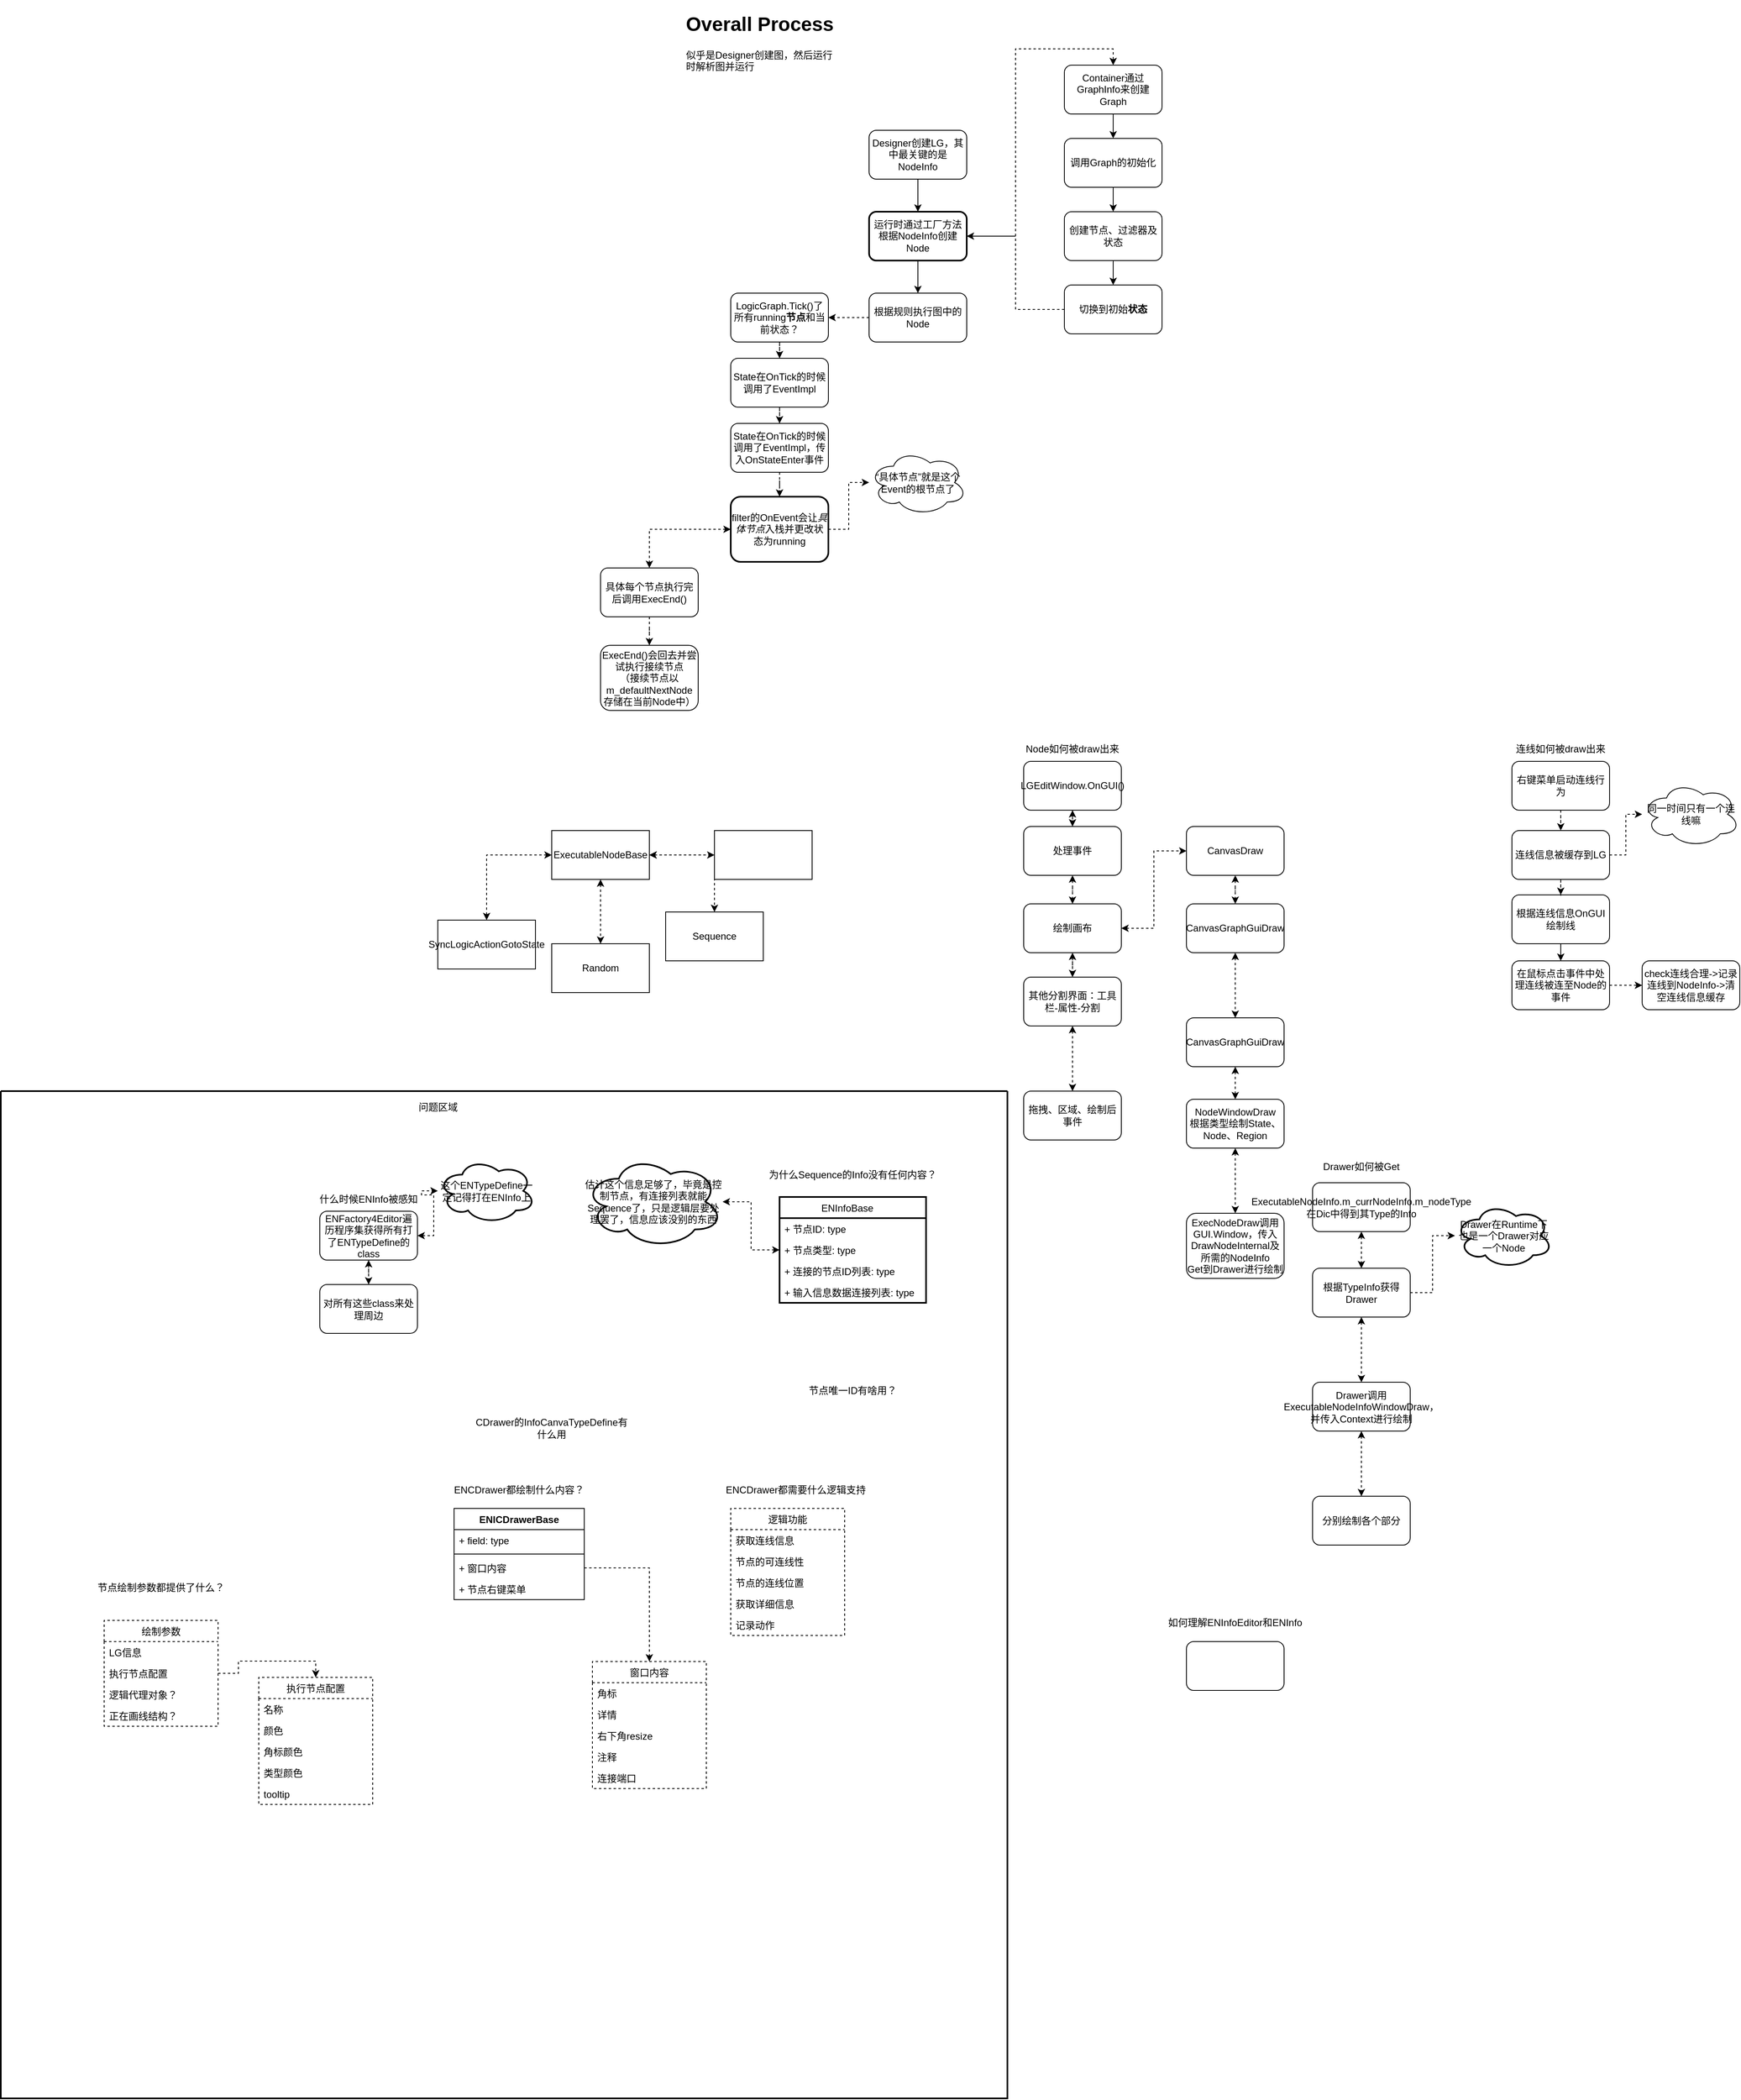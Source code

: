 <mxfile>
    <diagram id="d6ShFDfSff_ovpD5aHxm" name="Page-1">
        <mxGraphModel dx="2031" dy="541" grid="1" gridSize="10" guides="1" tooltips="1" connect="1" arrows="1" fold="1" page="1" pageScale="1" pageWidth="827" pageHeight="1169" math="0" shadow="0">
            <root>
                <mxCell id="0"/>
                <mxCell id="1" parent="0"/>
                <mxCell id="142" value="" style="swimlane;startSize=0;rounded=0;shadow=0;glass=0;sketch=0;strokeWidth=2;fillColor=none;connectable=0;" parent="1" vertex="1">
                    <mxGeometry x="-787" y="1350" width="1237" height="1237" as="geometry">
                        <mxRectangle x="-787" y="1350" width="50" height="40" as="alternateBounds"/>
                    </mxGeometry>
                </mxCell>
                <mxCell id="172" value="节点绘制参数都提供了什么？" style="text;html=1;strokeColor=none;fillColor=none;align=center;verticalAlign=middle;whiteSpace=wrap;rounded=0;shadow=0;glass=0;dashed=1;sketch=0;" parent="142" vertex="1">
                    <mxGeometry x="104" y="600" width="186" height="20" as="geometry"/>
                </mxCell>
                <mxCell id="173" value="绘制参数" style="swimlane;fontStyle=0;childLayout=stackLayout;horizontal=1;startSize=26;horizontalStack=0;resizeParent=1;resizeParentMax=0;resizeLast=0;collapsible=1;marginBottom=0;rounded=0;shadow=0;glass=0;dashed=1;sketch=0;strokeWidth=1;fillColor=none;" parent="142" vertex="1">
                    <mxGeometry x="127" y="650" width="140" height="130" as="geometry">
                        <mxRectangle x="287" y="388" width="50" height="26" as="alternateBounds"/>
                    </mxGeometry>
                </mxCell>
                <mxCell id="174" value="LG信息" style="text;strokeColor=none;fillColor=none;align=left;verticalAlign=top;spacingLeft=4;spacingRight=4;overflow=hidden;rotatable=0;points=[[0,0.5],[1,0.5]];portConstraint=eastwest;" parent="173" vertex="1">
                    <mxGeometry y="26" width="140" height="26" as="geometry"/>
                </mxCell>
                <mxCell id="175" value="执行节点配置" style="text;strokeColor=none;fillColor=none;align=left;verticalAlign=top;spacingLeft=4;spacingRight=4;overflow=hidden;rotatable=0;points=[[0,0.5],[1,0.5]];portConstraint=eastwest;" parent="173" vertex="1">
                    <mxGeometry y="52" width="140" height="26" as="geometry"/>
                </mxCell>
                <mxCell id="176" value="逻辑代理对象？" style="text;strokeColor=none;fillColor=none;align=left;verticalAlign=top;spacingLeft=4;spacingRight=4;overflow=hidden;rotatable=0;points=[[0,0.5],[1,0.5]];portConstraint=eastwest;" parent="173" vertex="1">
                    <mxGeometry y="78" width="140" height="26" as="geometry"/>
                </mxCell>
                <mxCell id="177" value="正在画线结构？" style="text;strokeColor=none;fillColor=none;align=left;verticalAlign=top;spacingLeft=4;spacingRight=4;overflow=hidden;rotatable=0;points=[[0,0.5],[1,0.5]];portConstraint=eastwest;" parent="173" vertex="1">
                    <mxGeometry y="104" width="140" height="26" as="geometry"/>
                </mxCell>
                <mxCell id="182" value="执行节点配置" style="swimlane;fontStyle=0;childLayout=stackLayout;horizontal=1;startSize=26;horizontalStack=0;resizeParent=1;resizeParentMax=0;resizeLast=0;collapsible=1;marginBottom=0;rounded=0;shadow=0;glass=0;dashed=1;sketch=0;strokeWidth=1;fillColor=none;" parent="142" vertex="1">
                    <mxGeometry x="317" y="720" width="140" height="156" as="geometry">
                        <mxRectangle x="287" y="388" width="50" height="26" as="alternateBounds"/>
                    </mxGeometry>
                </mxCell>
                <mxCell id="183" value="名称 " style="text;strokeColor=none;fillColor=none;align=left;verticalAlign=top;spacingLeft=4;spacingRight=4;overflow=hidden;rotatable=0;points=[[0,0.5],[1,0.5]];portConstraint=eastwest;" parent="182" vertex="1">
                    <mxGeometry y="26" width="140" height="26" as="geometry"/>
                </mxCell>
                <mxCell id="184" value="颜色" style="text;strokeColor=none;fillColor=none;align=left;verticalAlign=top;spacingLeft=4;spacingRight=4;overflow=hidden;rotatable=0;points=[[0,0.5],[1,0.5]];portConstraint=eastwest;" parent="182" vertex="1">
                    <mxGeometry y="52" width="140" height="26" as="geometry"/>
                </mxCell>
                <mxCell id="185" value="角标颜色" style="text;strokeColor=none;fillColor=none;align=left;verticalAlign=top;spacingLeft=4;spacingRight=4;overflow=hidden;rotatable=0;points=[[0,0.5],[1,0.5]];portConstraint=eastwest;" parent="182" vertex="1">
                    <mxGeometry y="78" width="140" height="26" as="geometry"/>
                </mxCell>
                <mxCell id="186" value="类型颜色" style="text;strokeColor=none;fillColor=none;align=left;verticalAlign=top;spacingLeft=4;spacingRight=4;overflow=hidden;rotatable=0;points=[[0,0.5],[1,0.5]];portConstraint=eastwest;" parent="182" vertex="1">
                    <mxGeometry y="104" width="140" height="26" as="geometry"/>
                </mxCell>
                <mxCell id="187" value="tooltip" style="text;strokeColor=none;fillColor=none;align=left;verticalAlign=top;spacingLeft=4;spacingRight=4;overflow=hidden;rotatable=0;points=[[0,0.5],[1,0.5]];portConstraint=eastwest;" parent="182" vertex="1">
                    <mxGeometry y="130" width="140" height="26" as="geometry"/>
                </mxCell>
                <mxCell id="188" style="edgeStyle=orthogonalEdgeStyle;rounded=0;orthogonalLoop=1;jettySize=auto;html=1;entryX=0.5;entryY=0;entryDx=0;entryDy=0;dashed=1;startArrow=none;startFill=0;endArrow=classic;endFill=1;" parent="142" source="175" target="182" edge="1">
                    <mxGeometry relative="1" as="geometry"/>
                </mxCell>
                <mxCell id="165" value="窗口内容" style="swimlane;fontStyle=0;childLayout=stackLayout;horizontal=1;startSize=26;horizontalStack=0;resizeParent=1;resizeParentMax=0;resizeLast=0;collapsible=1;marginBottom=0;rounded=0;shadow=0;glass=0;dashed=1;sketch=0;strokeWidth=1;fillColor=none;" parent="142" vertex="1">
                    <mxGeometry x="727" y="700.5" width="140" height="156" as="geometry">
                        <mxRectangle x="287" y="388" width="50" height="26" as="alternateBounds"/>
                    </mxGeometry>
                </mxCell>
                <mxCell id="166" value="角标" style="text;strokeColor=none;fillColor=none;align=left;verticalAlign=top;spacingLeft=4;spacingRight=4;overflow=hidden;rotatable=0;points=[[0,0.5],[1,0.5]];portConstraint=eastwest;" parent="165" vertex="1">
                    <mxGeometry y="26" width="140" height="26" as="geometry"/>
                </mxCell>
                <mxCell id="169" value="详情" style="text;strokeColor=none;fillColor=none;align=left;verticalAlign=top;spacingLeft=4;spacingRight=4;overflow=hidden;rotatable=0;points=[[0,0.5],[1,0.5]];portConstraint=eastwest;" parent="165" vertex="1">
                    <mxGeometry y="52" width="140" height="26" as="geometry"/>
                </mxCell>
                <mxCell id="167" value="右下角resize" style="text;strokeColor=none;fillColor=none;align=left;verticalAlign=top;spacingLeft=4;spacingRight=4;overflow=hidden;rotatable=0;points=[[0,0.5],[1,0.5]];portConstraint=eastwest;" parent="165" vertex="1">
                    <mxGeometry y="78" width="140" height="26" as="geometry"/>
                </mxCell>
                <mxCell id="168" value="注释" style="text;strokeColor=none;fillColor=none;align=left;verticalAlign=top;spacingLeft=4;spacingRight=4;overflow=hidden;rotatable=0;points=[[0,0.5],[1,0.5]];portConstraint=eastwest;" parent="165" vertex="1">
                    <mxGeometry y="104" width="140" height="26" as="geometry"/>
                </mxCell>
                <mxCell id="171" value="连接端口" style="text;strokeColor=none;fillColor=none;align=left;verticalAlign=top;spacingLeft=4;spacingRight=4;overflow=hidden;rotatable=0;points=[[0,0.5],[1,0.5]];portConstraint=eastwest;" parent="165" vertex="1">
                    <mxGeometry y="130" width="140" height="26" as="geometry"/>
                </mxCell>
                <mxCell id="136" value="ENCDrawer都绘制什么内容？" style="text;html=1;strokeColor=none;fillColor=none;align=center;verticalAlign=middle;whiteSpace=wrap;rounded=0;shadow=0;glass=0;sketch=0;" parent="142" vertex="1">
                    <mxGeometry x="547" y="480" width="180" height="20" as="geometry"/>
                </mxCell>
                <mxCell id="137" value="ENICDrawerBase" style="swimlane;fontStyle=1;align=center;verticalAlign=top;childLayout=stackLayout;horizontal=1;startSize=26;horizontalStack=0;resizeParent=1;resizeParentMax=0;resizeLast=0;collapsible=1;marginBottom=0;rounded=0;shadow=0;glass=0;sketch=0;strokeWidth=1;" parent="142" vertex="1">
                    <mxGeometry x="557" y="512.5" width="160" height="112" as="geometry"/>
                </mxCell>
                <mxCell id="138" value="+ field: type" style="text;strokeColor=none;fillColor=none;align=left;verticalAlign=top;spacingLeft=4;spacingRight=4;overflow=hidden;rotatable=0;points=[[0,0.5],[1,0.5]];portConstraint=eastwest;" parent="137" vertex="1">
                    <mxGeometry y="26" width="160" height="26" as="geometry"/>
                </mxCell>
                <mxCell id="139" value="" style="line;strokeWidth=1;fillColor=none;align=left;verticalAlign=middle;spacingTop=-1;spacingLeft=3;spacingRight=3;rotatable=0;labelPosition=right;points=[];portConstraint=eastwest;" parent="137" vertex="1">
                    <mxGeometry y="52" width="160" height="8" as="geometry"/>
                </mxCell>
                <mxCell id="152" value="+ 窗口内容" style="text;strokeColor=none;fillColor=none;align=left;verticalAlign=top;spacingLeft=4;spacingRight=4;overflow=hidden;rotatable=0;points=[[0,0.5],[1,0.5]];portConstraint=eastwest;" parent="137" vertex="1">
                    <mxGeometry y="60" width="160" height="26" as="geometry"/>
                </mxCell>
                <mxCell id="153" value="+ 节点右键菜单" style="text;strokeColor=none;fillColor=none;align=left;verticalAlign=top;spacingLeft=4;spacingRight=4;overflow=hidden;rotatable=0;points=[[0,0.5],[1,0.5]];portConstraint=eastwest;" parent="137" vertex="1">
                    <mxGeometry y="86" width="160" height="26" as="geometry"/>
                </mxCell>
                <mxCell id="164" style="edgeStyle=orthogonalEdgeStyle;rounded=0;orthogonalLoop=1;jettySize=auto;html=1;dashed=1;startArrow=none;startFill=0;endArrow=classic;endFill=1;entryX=0.5;entryY=0;entryDx=0;entryDy=0;" parent="142" source="152" target="165" edge="1">
                    <mxGeometry relative="1" as="geometry">
                        <mxPoint x="767" y="692.5" as="targetPoint"/>
                    </mxGeometry>
                </mxCell>
                <mxCell id="189" value="ENCDrawer都需要什么逻辑支持" style="text;html=1;strokeColor=none;fillColor=none;align=center;verticalAlign=middle;whiteSpace=wrap;rounded=0;shadow=0;glass=0;sketch=0;" parent="142" vertex="1">
                    <mxGeometry x="887" y="480" width="180" height="20" as="geometry"/>
                </mxCell>
                <mxCell id="197" value="逻辑功能" style="swimlane;fontStyle=0;childLayout=stackLayout;horizontal=1;startSize=26;horizontalStack=0;resizeParent=1;resizeParentMax=0;resizeLast=0;collapsible=1;marginBottom=0;rounded=0;shadow=0;glass=0;dashed=1;sketch=0;strokeWidth=1;fillColor=none;" parent="142" vertex="1">
                    <mxGeometry x="897" y="512.5" width="140" height="156" as="geometry">
                        <mxRectangle x="287" y="388" width="50" height="26" as="alternateBounds"/>
                    </mxGeometry>
                </mxCell>
                <mxCell id="198" value="获取连线信息" style="text;strokeColor=none;fillColor=none;align=left;verticalAlign=top;spacingLeft=4;spacingRight=4;overflow=hidden;rotatable=0;points=[[0,0.5],[1,0.5]];portConstraint=eastwest;" parent="197" vertex="1">
                    <mxGeometry y="26" width="140" height="26" as="geometry"/>
                </mxCell>
                <mxCell id="200" value="节点的可连线性" style="text;strokeColor=none;fillColor=none;align=left;verticalAlign=top;spacingLeft=4;spacingRight=4;overflow=hidden;rotatable=0;points=[[0,0.5],[1,0.5]];portConstraint=eastwest;" parent="197" vertex="1">
                    <mxGeometry y="52" width="140" height="26" as="geometry"/>
                </mxCell>
                <mxCell id="201" value="节点的连线位置" style="text;strokeColor=none;fillColor=none;align=left;verticalAlign=top;spacingLeft=4;spacingRight=4;overflow=hidden;rotatable=0;points=[[0,0.5],[1,0.5]];portConstraint=eastwest;" parent="197" vertex="1">
                    <mxGeometry y="78" width="140" height="26" as="geometry"/>
                </mxCell>
                <mxCell id="199" value="获取详细信息" style="text;strokeColor=none;fillColor=none;align=left;verticalAlign=top;spacingLeft=4;spacingRight=4;overflow=hidden;rotatable=0;points=[[0,0.5],[1,0.5]];portConstraint=eastwest;" parent="197" vertex="1">
                    <mxGeometry y="104" width="140" height="26" as="geometry"/>
                </mxCell>
                <mxCell id="202" value="记录动作" style="text;strokeColor=none;fillColor=none;align=left;verticalAlign=top;spacingLeft=4;spacingRight=4;overflow=hidden;rotatable=0;points=[[0,0.5],[1,0.5]];portConstraint=eastwest;" parent="197" vertex="1">
                    <mxGeometry y="130" width="140" height="26" as="geometry"/>
                </mxCell>
                <mxCell id="4" style="edgeStyle=orthogonalEdgeStyle;rounded=0;orthogonalLoop=1;jettySize=auto;html=1;entryX=0.5;entryY=0;entryDx=0;entryDy=0;" parent="1" source="2" target="5" edge="1">
                    <mxGeometry relative="1" as="geometry">
                        <mxPoint x="340" y="280" as="targetPoint"/>
                    </mxGeometry>
                </mxCell>
                <mxCell id="2" value="Designer创建LG，其中最关键的是NodeInfo" style="rounded=1;whiteSpace=wrap;html=1;" parent="1" vertex="1">
                    <mxGeometry x="280" y="170" width="120" height="60" as="geometry"/>
                </mxCell>
                <mxCell id="3" value="&lt;h1&gt;Overall Process&lt;/h1&gt;&lt;p&gt;似乎是Designer创建图，然后运行时解析图并运行&lt;/p&gt;" style="text;html=1;strokeColor=none;fillColor=none;spacing=5;spacingTop=-20;whiteSpace=wrap;overflow=hidden;rounded=0;" parent="1" vertex="1">
                    <mxGeometry x="50" y="20" width="190" height="120" as="geometry"/>
                </mxCell>
                <mxCell id="7" style="edgeStyle=orthogonalEdgeStyle;rounded=0;orthogonalLoop=1;jettySize=auto;html=1;entryX=0.5;entryY=0;entryDx=0;entryDy=0;entryPerimeter=0;" parent="1" source="5" target="8" edge="1">
                    <mxGeometry relative="1" as="geometry">
                        <mxPoint x="340" y="380" as="targetPoint"/>
                    </mxGeometry>
                </mxCell>
                <mxCell id="5" value="运行时通过工厂方法根据NodeInfo创建Node" style="rounded=1;whiteSpace=wrap;html=1;strokeWidth=2;" parent="1" vertex="1">
                    <mxGeometry x="280" y="270" width="120" height="60" as="geometry"/>
                </mxCell>
                <mxCell id="30" style="edgeStyle=orthogonalEdgeStyle;rounded=0;orthogonalLoop=1;jettySize=auto;html=1;dashed=1;" parent="1" source="8" target="29" edge="1">
                    <mxGeometry relative="1" as="geometry"/>
                </mxCell>
                <mxCell id="8" value="根据规则执行图中的Node" style="rounded=1;whiteSpace=wrap;html=1;" parent="1" vertex="1">
                    <mxGeometry x="280" y="370" width="120" height="60" as="geometry"/>
                </mxCell>
                <mxCell id="23" value="" style="group" parent="1" vertex="1" connectable="0">
                    <mxGeometry x="520" y="90" width="120" height="240" as="geometry"/>
                </mxCell>
                <mxCell id="9" value="Container通过GraphInfo来创建Graph" style="rounded=1;whiteSpace=wrap;html=1;" parent="23" vertex="1">
                    <mxGeometry width="120" height="60" as="geometry"/>
                </mxCell>
                <mxCell id="11" value="调用Graph的初始化" style="rounded=1;whiteSpace=wrap;html=1;" parent="23" vertex="1">
                    <mxGeometry y="90" width="120" height="60" as="geometry"/>
                </mxCell>
                <mxCell id="10" style="edgeStyle=orthogonalEdgeStyle;rounded=0;orthogonalLoop=1;jettySize=auto;html=1;entryX=0.5;entryY=0;entryDx=0;entryDy=0;" parent="23" source="9" target="11" edge="1">
                    <mxGeometry relative="1" as="geometry">
                        <mxPoint x="60" y="90" as="targetPoint"/>
                    </mxGeometry>
                </mxCell>
                <mxCell id="17" value="创建节点、过滤器及状态" style="rounded=1;whiteSpace=wrap;html=1;" parent="23" vertex="1">
                    <mxGeometry y="180" width="120" height="60" as="geometry"/>
                </mxCell>
                <mxCell id="18" style="edgeStyle=orthogonalEdgeStyle;rounded=0;orthogonalLoop=1;jettySize=auto;html=1;" parent="23" source="11" target="17" edge="1">
                    <mxGeometry relative="1" as="geometry"/>
                </mxCell>
                <mxCell id="21" style="edgeStyle=orthogonalEdgeStyle;rounded=0;orthogonalLoop=1;jettySize=auto;html=1;entryX=0.5;entryY=0;entryDx=0;entryDy=0;dashed=1;" parent="1" source="5" target="9" edge="1">
                    <mxGeometry relative="1" as="geometry"/>
                </mxCell>
                <mxCell id="27" style="edgeStyle=orthogonalEdgeStyle;rounded=0;orthogonalLoop=1;jettySize=auto;html=1;entryX=1;entryY=0.5;entryDx=0;entryDy=0;dashed=1;" parent="1" source="24" target="5" edge="1">
                    <mxGeometry relative="1" as="geometry"/>
                </mxCell>
                <mxCell id="24" value="切换到初始&lt;b&gt;状态&lt;/b&gt;" style="rounded=1;whiteSpace=wrap;html=1;" parent="1" vertex="1">
                    <mxGeometry x="520" y="360" width="120" height="60" as="geometry"/>
                </mxCell>
                <mxCell id="26" style="edgeStyle=orthogonalEdgeStyle;rounded=0;orthogonalLoop=1;jettySize=auto;html=1;entryX=0.5;entryY=0;entryDx=0;entryDy=0;" parent="1" source="17" target="24" edge="1">
                    <mxGeometry relative="1" as="geometry"/>
                </mxCell>
                <mxCell id="34" style="edgeStyle=orthogonalEdgeStyle;rounded=0;orthogonalLoop=1;jettySize=auto;html=1;dashed=1;" parent="1" source="29" target="33" edge="1">
                    <mxGeometry relative="1" as="geometry"/>
                </mxCell>
                <mxCell id="29" value="LogicGraph.Tick()了所有running&lt;b&gt;节点&lt;/b&gt;和当前状态？" style="rounded=1;whiteSpace=wrap;html=1;" parent="1" vertex="1">
                    <mxGeometry x="110" y="370" width="120" height="60" as="geometry"/>
                </mxCell>
                <mxCell id="36" style="edgeStyle=orthogonalEdgeStyle;rounded=0;orthogonalLoop=1;jettySize=auto;html=1;dashed=1;" parent="1" source="33" target="35" edge="1">
                    <mxGeometry relative="1" as="geometry"/>
                </mxCell>
                <mxCell id="33" value="State在OnTick的时候调用了EventImpl" style="rounded=1;whiteSpace=wrap;html=1;" parent="1" vertex="1">
                    <mxGeometry x="110" y="450" width="120" height="60" as="geometry"/>
                </mxCell>
                <mxCell id="41" value="" style="edgeStyle=orthogonalEdgeStyle;rounded=0;orthogonalLoop=1;jettySize=auto;html=1;dashed=1;" parent="1" source="35" target="40" edge="1">
                    <mxGeometry relative="1" as="geometry"/>
                </mxCell>
                <mxCell id="35" value="State在OnTick的时候调用了EventImpl，传入OnStateEnter事件" style="rounded=1;whiteSpace=wrap;html=1;" parent="1" vertex="1">
                    <mxGeometry x="110" y="530" width="120" height="60" as="geometry"/>
                </mxCell>
                <mxCell id="50" value="" style="edgeStyle=orthogonalEdgeStyle;rounded=0;orthogonalLoop=1;jettySize=auto;html=1;dashed=1;" parent="1" source="40" target="49" edge="1">
                    <mxGeometry relative="1" as="geometry"/>
                </mxCell>
                <mxCell id="123" style="edgeStyle=orthogonalEdgeStyle;rounded=0;orthogonalLoop=1;jettySize=auto;html=1;dashed=1;startArrow=classic;startFill=1;endArrow=classic;endFill=1;exitX=0;exitY=0.5;exitDx=0;exitDy=0;" parent="1" source="40" target="51" edge="1">
                    <mxGeometry relative="1" as="geometry">
                        <mxPoint x="110" y="670" as="sourcePoint"/>
                    </mxGeometry>
                </mxCell>
                <mxCell id="40" value="filter的OnEvent会让&lt;i&gt;具体节点&lt;/i&gt;入栈并更改状态为running" style="whiteSpace=wrap;html=1;rounded=1;strokeWidth=2;" parent="1" vertex="1">
                    <mxGeometry x="110" y="620" width="120" height="80" as="geometry"/>
                </mxCell>
                <mxCell id="49" value="“具体节点”就是这个Event的根节点了" style="ellipse;shape=cloud;whiteSpace=wrap;html=1;rounded=1;" parent="1" vertex="1">
                    <mxGeometry x="280" y="562.5" width="120" height="80" as="geometry"/>
                </mxCell>
                <mxCell id="54" value="" style="edgeStyle=orthogonalEdgeStyle;rounded=0;orthogonalLoop=1;jettySize=auto;html=1;dashed=1;endArrow=classic;endFill=1;" parent="1" source="51" target="53" edge="1">
                    <mxGeometry relative="1" as="geometry"/>
                </mxCell>
                <mxCell id="51" value="具体每个节点执行完后调用ExecEnd()" style="rounded=1;whiteSpace=wrap;html=1;strokeWidth=1;" parent="1" vertex="1">
                    <mxGeometry x="-50" y="707.5" width="120" height="60" as="geometry"/>
                </mxCell>
                <mxCell id="53" value="ExecEnd()会回去并尝试执行接续节点&lt;br&gt;（接续节点以m_defaultNextNode存储在当前Node中）" style="rounded=1;whiteSpace=wrap;html=1;strokeWidth=1;" parent="1" vertex="1">
                    <mxGeometry x="-50" y="802.5" width="120" height="80" as="geometry"/>
                </mxCell>
                <mxCell id="77" value="" style="edgeStyle=orthogonalEdgeStyle;rounded=0;orthogonalLoop=1;jettySize=auto;html=1;dashed=1;startArrow=classic;startFill=1;endArrow=classic;endFill=1;" parent="1" source="75" target="76" edge="1">
                    <mxGeometry relative="1" as="geometry"/>
                </mxCell>
                <mxCell id="79" value="" style="edgeStyle=orthogonalEdgeStyle;rounded=0;orthogonalLoop=1;jettySize=auto;html=1;dashed=1;startArrow=classic;startFill=1;endArrow=classic;endFill=1;" parent="1" source="75" target="78" edge="1">
                    <mxGeometry relative="1" as="geometry"/>
                </mxCell>
                <mxCell id="81" value="" style="edgeStyle=orthogonalEdgeStyle;rounded=0;orthogonalLoop=1;jettySize=auto;html=1;dashed=1;startArrow=classic;startFill=1;endArrow=classic;endFill=1;" parent="1" source="75" target="80" edge="1">
                    <mxGeometry relative="1" as="geometry"/>
                </mxCell>
                <mxCell id="83" value="" style="edgeStyle=orthogonalEdgeStyle;rounded=0;orthogonalLoop=1;jettySize=auto;html=1;dashed=1;startArrow=classic;startFill=1;endArrow=classic;endFill=1;" parent="1" source="75" target="82" edge="1">
                    <mxGeometry relative="1" as="geometry"/>
                </mxCell>
                <mxCell id="75" value="ExecutableNodeBase" style="rounded=0;whiteSpace=wrap;html=1;strokeWidth=1;" parent="1" vertex="1">
                    <mxGeometry x="-110" y="1030" width="120" height="60" as="geometry"/>
                </mxCell>
                <mxCell id="76" value="SyncLogicActionGotoState" style="rounded=0;whiteSpace=wrap;html=1;strokeWidth=1;shadow=0;sketch=0;glass=0;" parent="1" vertex="1">
                    <mxGeometry x="-250" y="1140" width="120" height="60" as="geometry"/>
                </mxCell>
                <mxCell id="78" value="Random" style="rounded=0;whiteSpace=wrap;html=1;strokeWidth=1;" parent="1" vertex="1">
                    <mxGeometry x="-110" y="1169" width="120" height="60" as="geometry"/>
                </mxCell>
                <mxCell id="80" value="Sequence" style="rounded=0;whiteSpace=wrap;html=1;strokeWidth=1;" parent="1" vertex="1">
                    <mxGeometry x="30" y="1130" width="120" height="60" as="geometry"/>
                </mxCell>
                <mxCell id="82" value="" style="rounded=0;whiteSpace=wrap;html=1;strokeWidth=1;" parent="1" vertex="1">
                    <mxGeometry x="90" y="1030" width="120" height="60" as="geometry"/>
                </mxCell>
                <mxCell id="90" value="" style="edgeStyle=orthogonalEdgeStyle;rounded=0;orthogonalLoop=1;jettySize=auto;html=1;dashed=1;startArrow=classic;startFill=1;endArrow=classic;endFill=1;" parent="1" source="88" target="89" edge="1">
                    <mxGeometry relative="1" as="geometry"/>
                </mxCell>
                <mxCell id="122" value="" style="edgeStyle=orthogonalEdgeStyle;rounded=0;orthogonalLoop=1;jettySize=auto;html=1;dashed=1;startArrow=classic;startFill=1;endArrow=classic;endFill=1;" parent="1" source="88" target="121" edge="1">
                    <mxGeometry relative="1" as="geometry"/>
                </mxCell>
                <mxCell id="88" value="ENFactory4Editor遍历程序集获得所有打了ENTypeDefine的class" style="rounded=1;whiteSpace=wrap;html=1;shadow=0;glass=0;sketch=0;strokeWidth=1;" parent="1" vertex="1">
                    <mxGeometry x="-395" y="1497.5" width="120" height="60" as="geometry"/>
                </mxCell>
                <mxCell id="89" value="对所有这些class来处理周边" style="rounded=1;whiteSpace=wrap;html=1;shadow=0;glass=0;sketch=0;strokeWidth=1;" parent="1" vertex="1">
                    <mxGeometry x="-395" y="1587.5" width="120" height="60" as="geometry"/>
                </mxCell>
                <mxCell id="91" value="什么时候ENInfo被感知" style="text;html=1;strokeColor=none;fillColor=none;align=center;verticalAlign=middle;whiteSpace=wrap;rounded=0;shadow=0;glass=0;sketch=0;" parent="1" vertex="1">
                    <mxGeometry x="-400" y="1472.5" width="130" height="20" as="geometry"/>
                </mxCell>
                <mxCell id="121" value="这个ENTypeDefine一定记得打在ENInfo上" style="ellipse;shape=cloud;whiteSpace=wrap;html=1;rounded=1;shadow=0;strokeWidth=2;glass=0;sketch=0;" parent="1" vertex="1">
                    <mxGeometry x="-250" y="1432.5" width="120" height="80" as="geometry"/>
                </mxCell>
                <mxCell id="126" value="为什么Sequence的Info没有任何内容？" style="text;html=1;strokeColor=none;fillColor=none;align=center;verticalAlign=middle;whiteSpace=wrap;rounded=0;shadow=0;glass=0;sketch=0;" parent="1" vertex="1">
                    <mxGeometry x="140" y="1442.5" width="240" height="20" as="geometry"/>
                </mxCell>
                <mxCell id="134" value="" style="edgeStyle=orthogonalEdgeStyle;rounded=0;orthogonalLoop=1;jettySize=auto;html=1;dashed=1;startArrow=classic;startFill=1;endArrow=classic;endFill=1;" parent="1" source="127" target="133" edge="1">
                    <mxGeometry relative="1" as="geometry"/>
                </mxCell>
                <mxCell id="127" value="ENInfoBase    " style="swimlane;fontStyle=0;childLayout=stackLayout;horizontal=1;startSize=26;fillColor=none;horizontalStack=0;resizeParent=1;resizeParentMax=0;resizeLast=0;collapsible=1;marginBottom=0;rounded=0;shadow=0;glass=0;sketch=0;strokeWidth=2;" parent="1" vertex="1">
                    <mxGeometry x="170" y="1480" width="180" height="130" as="geometry"/>
                </mxCell>
                <mxCell id="128" value="+ 节点ID: type" style="text;strokeColor=none;fillColor=none;align=left;verticalAlign=top;spacingLeft=4;spacingRight=4;overflow=hidden;rotatable=0;points=[[0,0.5],[1,0.5]];portConstraint=eastwest;" parent="127" vertex="1">
                    <mxGeometry y="26" width="180" height="26" as="geometry"/>
                </mxCell>
                <mxCell id="129" value="+ 节点类型: type" style="text;strokeColor=none;fillColor=none;align=left;verticalAlign=top;spacingLeft=4;spacingRight=4;overflow=hidden;rotatable=0;points=[[0,0.5],[1,0.5]];portConstraint=eastwest;" parent="127" vertex="1">
                    <mxGeometry y="52" width="180" height="26" as="geometry"/>
                </mxCell>
                <mxCell id="130" value="+ 连接的节点ID列表: type" style="text;strokeColor=none;fillColor=none;align=left;verticalAlign=top;spacingLeft=4;spacingRight=4;overflow=hidden;rotatable=0;points=[[0,0.5],[1,0.5]];portConstraint=eastwest;" parent="127" vertex="1">
                    <mxGeometry y="78" width="180" height="26" as="geometry"/>
                </mxCell>
                <mxCell id="131" value="+ 输入信息数据连接列表: type" style="text;strokeColor=none;fillColor=none;align=left;verticalAlign=top;spacingLeft=4;spacingRight=4;overflow=hidden;rotatable=0;points=[[0,0.5],[1,0.5]];portConstraint=eastwest;" parent="127" vertex="1">
                    <mxGeometry y="104" width="180" height="26" as="geometry"/>
                </mxCell>
                <mxCell id="133" value="估计这个信息足够了，毕竟是控制节点，有连接列表就能Sequence了，只是逻辑层要处理罢了，信息应该没别的东西" style="ellipse;shape=cloud;whiteSpace=wrap;html=1;rounded=0;shadow=0;fontStyle=0;strokeWidth=2;fillColor=none;glass=0;startSize=26;sketch=0;" parent="1" vertex="1">
                    <mxGeometry x="-70" y="1429.17" width="170" height="113.33" as="geometry"/>
                </mxCell>
                <mxCell id="135" value="节点唯一ID有啥用？" style="text;html=1;strokeColor=none;fillColor=none;align=center;verticalAlign=middle;whiteSpace=wrap;rounded=0;shadow=0;glass=0;sketch=0;" parent="1" vertex="1">
                    <mxGeometry x="170" y="1707.5" width="180" height="20" as="geometry"/>
                </mxCell>
                <mxCell id="141" value="CDrawer的InfoCanvaTypeDefine有什么用" style="text;html=1;strokeColor=none;fillColor=none;align=center;verticalAlign=middle;whiteSpace=wrap;rounded=0;shadow=0;glass=0;sketch=0;" parent="1" vertex="1">
                    <mxGeometry x="-210" y="1754" width="200" height="20" as="geometry"/>
                </mxCell>
                <mxCell id="143" value="问题区域" style="text;html=1;align=center;verticalAlign=middle;resizable=0;points=[];autosize=1;strokeColor=none;" parent="1" vertex="1">
                    <mxGeometry x="-280" y="1360" width="60" height="20" as="geometry"/>
                </mxCell>
                <mxCell id="204" value="" style="group" parent="1" vertex="1" connectable="0">
                    <mxGeometry x="450" y="920" width="500" height="987.5" as="geometry"/>
                </mxCell>
                <mxCell id="84" value="ExecutableNodeInfo.m_currNodeInfo.m_nodeType在Dic中得到其Type的Info" style="rounded=1;whiteSpace=wrap;html=1;shadow=0;glass=0;sketch=0;strokeWidth=1;" parent="204" vertex="1">
                    <mxGeometry x="375" y="542.5" width="120" height="60" as="geometry"/>
                </mxCell>
                <mxCell id="85" value="根据TypeInfo获得Drawer" style="rounded=1;whiteSpace=wrap;html=1;shadow=0;glass=0;sketch=0;strokeWidth=1;" parent="204" vertex="1">
                    <mxGeometry x="375" y="647.5" width="120" height="60" as="geometry"/>
                </mxCell>
                <mxCell id="86" value="" style="edgeStyle=orthogonalEdgeStyle;rounded=0;orthogonalLoop=1;jettySize=auto;html=1;dashed=1;startArrow=classic;startFill=1;endArrow=classic;endFill=1;" parent="204" source="84" target="85" edge="1">
                    <mxGeometry relative="1" as="geometry"/>
                </mxCell>
                <mxCell id="92" value="Drawer如何被Get" style="text;html=1;strokeColor=none;fillColor=none;align=center;verticalAlign=middle;whiteSpace=wrap;rounded=0;shadow=0;glass=0;sketch=0;" parent="204" vertex="1">
                    <mxGeometry x="370" y="512.5" width="130" height="20" as="geometry"/>
                </mxCell>
                <mxCell id="93" value="LGEditWindow.OnGUI()" style="rounded=1;whiteSpace=wrap;html=1;shadow=0;glass=0;sketch=0;strokeWidth=1;" parent="204" vertex="1">
                    <mxGeometry x="20" y="25" width="120" height="60" as="geometry"/>
                </mxCell>
                <mxCell id="94" value="Node如何被draw出来" style="text;html=1;strokeColor=none;fillColor=none;align=center;verticalAlign=middle;whiteSpace=wrap;rounded=0;shadow=0;glass=0;sketch=0;" parent="204" vertex="1">
                    <mxGeometry width="160" height="20" as="geometry"/>
                </mxCell>
                <mxCell id="95" value="处理事件" style="whiteSpace=wrap;html=1;rounded=1;shadow=0;strokeWidth=1;glass=0;sketch=0;" parent="204" vertex="1">
                    <mxGeometry x="20" y="105" width="120" height="60" as="geometry"/>
                </mxCell>
                <mxCell id="96" value="" style="edgeStyle=orthogonalEdgeStyle;rounded=0;orthogonalLoop=1;jettySize=auto;html=1;dashed=1;startArrow=classic;startFill=1;endArrow=classic;endFill=1;" parent="204" source="93" target="95" edge="1">
                    <mxGeometry relative="1" as="geometry"/>
                </mxCell>
                <mxCell id="97" value="绘制画布" style="whiteSpace=wrap;html=1;rounded=1;shadow=0;strokeWidth=1;glass=0;sketch=0;" parent="204" vertex="1">
                    <mxGeometry x="20" y="200" width="120" height="60" as="geometry"/>
                </mxCell>
                <mxCell id="98" value="" style="edgeStyle=orthogonalEdgeStyle;rounded=0;orthogonalLoop=1;jettySize=auto;html=1;dashed=1;startArrow=classic;startFill=1;endArrow=classic;endFill=1;" parent="204" source="95" target="97" edge="1">
                    <mxGeometry relative="1" as="geometry"/>
                </mxCell>
                <mxCell id="99" value="其他分割界面：工具栏-属性-分割" style="whiteSpace=wrap;html=1;rounded=1;shadow=0;strokeWidth=1;glass=0;sketch=0;" parent="204" vertex="1">
                    <mxGeometry x="20" y="290" width="120" height="60" as="geometry"/>
                </mxCell>
                <mxCell id="100" value="" style="edgeStyle=orthogonalEdgeStyle;rounded=0;orthogonalLoop=1;jettySize=auto;html=1;dashed=1;startArrow=classic;startFill=1;endArrow=classic;endFill=1;" parent="204" source="97" target="99" edge="1">
                    <mxGeometry relative="1" as="geometry"/>
                </mxCell>
                <mxCell id="102" value="CanvasDraw" style="whiteSpace=wrap;html=1;rounded=1;shadow=0;strokeWidth=1;glass=0;sketch=0;" parent="204" vertex="1">
                    <mxGeometry x="220" y="105" width="120" height="60" as="geometry"/>
                </mxCell>
                <mxCell id="103" value="" style="edgeStyle=orthogonalEdgeStyle;rounded=0;orthogonalLoop=1;jettySize=auto;html=1;dashed=1;startArrow=classic;startFill=1;endArrow=classic;endFill=1;exitX=1;exitY=0.5;exitDx=0;exitDy=0;entryX=0;entryY=0.5;entryDx=0;entryDy=0;" parent="204" source="97" target="102" edge="1">
                    <mxGeometry relative="1" as="geometry"/>
                </mxCell>
                <mxCell id="104" value="CanvasGraphGuiDraw" style="whiteSpace=wrap;html=1;rounded=1;shadow=0;strokeWidth=1;glass=0;sketch=0;" parent="204" vertex="1">
                    <mxGeometry x="220" y="200" width="120" height="60" as="geometry"/>
                </mxCell>
                <mxCell id="105" value="" style="edgeStyle=orthogonalEdgeStyle;rounded=0;orthogonalLoop=1;jettySize=auto;html=1;dashed=1;startArrow=classic;startFill=1;endArrow=classic;endFill=1;" parent="204" source="102" target="104" edge="1">
                    <mxGeometry relative="1" as="geometry"/>
                </mxCell>
                <mxCell id="106" value="拖拽、区域、绘制后事件" style="whiteSpace=wrap;html=1;rounded=1;shadow=0;strokeWidth=1;glass=0;sketch=0;" parent="204" vertex="1">
                    <mxGeometry x="20" y="430" width="120" height="60" as="geometry"/>
                </mxCell>
                <mxCell id="107" value="" style="edgeStyle=orthogonalEdgeStyle;rounded=0;orthogonalLoop=1;jettySize=auto;html=1;dashed=1;startArrow=classic;startFill=1;endArrow=classic;endFill=1;" parent="204" source="99" target="106" edge="1">
                    <mxGeometry relative="1" as="geometry"/>
                </mxCell>
                <mxCell id="108" value="CanvasGraphGuiDraw" style="whiteSpace=wrap;html=1;rounded=1;shadow=0;strokeWidth=1;glass=0;sketch=0;" parent="204" vertex="1">
                    <mxGeometry x="220" y="340" width="120" height="60" as="geometry"/>
                </mxCell>
                <mxCell id="109" value="" style="edgeStyle=orthogonalEdgeStyle;rounded=0;orthogonalLoop=1;jettySize=auto;html=1;dashed=1;startArrow=classic;startFill=1;endArrow=classic;endFill=1;" parent="204" source="104" target="108" edge="1">
                    <mxGeometry relative="1" as="geometry"/>
                </mxCell>
                <mxCell id="110" value="NodeWindowDraw&lt;br&gt;根据类型绘制State、Node、Region" style="whiteSpace=wrap;html=1;rounded=1;shadow=0;strokeWidth=1;glass=0;sketch=0;" parent="204" vertex="1">
                    <mxGeometry x="220" y="440" width="120" height="60" as="geometry"/>
                </mxCell>
                <mxCell id="111" value="" style="edgeStyle=orthogonalEdgeStyle;rounded=0;orthogonalLoop=1;jettySize=auto;html=1;dashed=1;startArrow=classic;startFill=1;endArrow=classic;endFill=1;" parent="204" source="108" target="110" edge="1">
                    <mxGeometry relative="1" as="geometry"/>
                </mxCell>
                <mxCell id="112" value="ExecNodeDraw调用GUI.Window，传入DrawNodeInternal及所需的NodeInfo&lt;br&gt;Get到Drawer进行绘制" style="whiteSpace=wrap;html=1;rounded=1;shadow=0;strokeWidth=1;glass=0;sketch=0;" parent="204" vertex="1">
                    <mxGeometry x="220" y="580" width="120" height="80" as="geometry"/>
                </mxCell>
                <mxCell id="113" value="" style="edgeStyle=orthogonalEdgeStyle;rounded=0;orthogonalLoop=1;jettySize=auto;html=1;dashed=1;startArrow=classic;startFill=1;endArrow=classic;endFill=1;" parent="204" source="110" target="112" edge="1">
                    <mxGeometry relative="1" as="geometry"/>
                </mxCell>
                <mxCell id="114" value="Drawer调用ExecutableNodeInfoWindowDraw，&lt;br&gt;并传入Context进行绘制" style="rounded=1;whiteSpace=wrap;html=1;shadow=0;glass=0;sketch=0;strokeWidth=1;" parent="204" vertex="1">
                    <mxGeometry x="375" y="787.5" width="120" height="60" as="geometry"/>
                </mxCell>
                <mxCell id="115" value="" style="edgeStyle=orthogonalEdgeStyle;rounded=0;orthogonalLoop=1;jettySize=auto;html=1;dashed=1;startArrow=classic;startFill=1;endArrow=classic;endFill=1;" parent="204" source="85" target="114" edge="1">
                    <mxGeometry relative="1" as="geometry"/>
                </mxCell>
                <mxCell id="116" value="分别绘制各个部分" style="rounded=1;whiteSpace=wrap;html=1;shadow=0;glass=0;sketch=0;strokeWidth=1;" parent="204" vertex="1">
                    <mxGeometry x="375" y="927.5" width="120" height="60" as="geometry"/>
                </mxCell>
                <mxCell id="117" value="" style="edgeStyle=orthogonalEdgeStyle;rounded=0;orthogonalLoop=1;jettySize=auto;html=1;dashed=1;startArrow=classic;startFill=1;endArrow=classic;endFill=1;" parent="204" source="114" target="116" edge="1">
                    <mxGeometry relative="1" as="geometry"/>
                </mxCell>
                <mxCell id="218" value="Drawer在Runtime下也是一个Drawer对应一个Node" style="ellipse;shape=cloud;whiteSpace=wrap;html=1;rounded=1;shadow=0;strokeWidth=2;glass=0;sketch=0;" parent="1" vertex="1">
                    <mxGeometry x="1000" y="1487.5" width="120" height="80" as="geometry"/>
                </mxCell>
                <mxCell id="219" value="" style="edgeStyle=orthogonalEdgeStyle;rounded=0;orthogonalLoop=1;jettySize=auto;html=1;dashed=1;startArrow=none;startFill=0;endArrow=classic;endFill=1;strokeWidth=1;" parent="1" source="85" target="218" edge="1">
                    <mxGeometry relative="1" as="geometry"/>
                </mxCell>
                <mxCell id="220" value="" style="rounded=1;whiteSpace=wrap;html=1;shadow=0;glass=0;sketch=0;strokeWidth=1;fillColor=none;" parent="1" vertex="1">
                    <mxGeometry x="670" y="2026" width="120" height="60" as="geometry"/>
                </mxCell>
                <mxCell id="221" value="如何理解ENInfoEditor和ENInfo" style="text;html=1;strokeColor=none;fillColor=none;align=center;verticalAlign=middle;whiteSpace=wrap;rounded=0;shadow=0;glass=0;sketch=0;" parent="1" vertex="1">
                    <mxGeometry x="630" y="1993" width="200" height="20" as="geometry"/>
                </mxCell>
                <mxCell id="222" value="" style="group" vertex="1" connectable="0" parent="1">
                    <mxGeometry x="1030" y="920" width="320" height="330" as="geometry"/>
                </mxCell>
                <mxCell id="206" value="连线如何被draw出来" style="text;html=1;strokeColor=none;fillColor=none;align=center;verticalAlign=middle;whiteSpace=wrap;rounded=0;shadow=0;glass=0;sketch=0;" parent="222" vertex="1">
                    <mxGeometry width="200" height="20" as="geometry"/>
                </mxCell>
                <mxCell id="207" value="右键菜单启动连线行为" style="rounded=1;whiteSpace=wrap;html=1;shadow=0;glass=0;sketch=0;strokeWidth=1;fillColor=none;" parent="222" vertex="1">
                    <mxGeometry x="40" y="25" width="120" height="60" as="geometry"/>
                </mxCell>
                <mxCell id="208" value="连线信息被缓存到LG" style="rounded=1;whiteSpace=wrap;html=1;shadow=0;glass=0;sketch=0;strokeWidth=1;fillColor=none;" parent="222" vertex="1">
                    <mxGeometry x="40" y="110" width="120" height="60" as="geometry"/>
                </mxCell>
                <mxCell id="209" value="" style="edgeStyle=orthogonalEdgeStyle;rounded=0;orthogonalLoop=1;jettySize=auto;html=1;dashed=1;startArrow=none;startFill=0;endArrow=classic;endFill=1;strokeWidth=1;" parent="222" source="207" target="208" edge="1">
                    <mxGeometry relative="1" as="geometry"/>
                </mxCell>
                <mxCell id="210" value="根据连线信息OnGUI绘制线" style="rounded=1;whiteSpace=wrap;html=1;shadow=0;glass=0;sketch=0;strokeWidth=1;fillColor=none;" parent="222" vertex="1">
                    <mxGeometry x="40" y="189" width="120" height="60" as="geometry"/>
                </mxCell>
                <mxCell id="211" value="" style="edgeStyle=orthogonalEdgeStyle;rounded=0;orthogonalLoop=1;jettySize=auto;html=1;dashed=1;startArrow=none;startFill=0;endArrow=classic;endFill=1;strokeWidth=1;" parent="222" source="208" target="210" edge="1">
                    <mxGeometry relative="1" as="geometry"/>
                </mxCell>
                <mxCell id="212" value="在鼠标点击事件中处理连线被连至Node的事件" style="rounded=1;whiteSpace=wrap;html=1;shadow=0;glass=0;sketch=0;strokeWidth=1;fillColor=none;" parent="222" vertex="1">
                    <mxGeometry x="40" y="270" width="120" height="60" as="geometry"/>
                </mxCell>
                <mxCell id="213" value="" style="edgeStyle=orthogonalEdgeStyle;rounded=0;orthogonalLoop=1;jettySize=auto;html=1;dashed=1;startArrow=none;startFill=0;endArrow=classic;endFill=1;strokeWidth=1;" parent="222" source="210" target="212" edge="1">
                    <mxGeometry relative="1" as="geometry"/>
                </mxCell>
                <mxCell id="214" value="check连线合理-&amp;gt;记录连线到NodeInfo-&amp;gt;清空连线信息缓存" style="rounded=1;whiteSpace=wrap;html=1;shadow=0;glass=0;sketch=0;strokeWidth=1;fillColor=none;" parent="222" vertex="1">
                    <mxGeometry x="200" y="270" width="120" height="60" as="geometry"/>
                </mxCell>
                <mxCell id="215" value="" style="edgeStyle=orthogonalEdgeStyle;rounded=0;orthogonalLoop=1;jettySize=auto;html=1;dashed=1;startArrow=none;startFill=0;endArrow=classic;endFill=1;strokeWidth=1;" parent="222" source="212" target="214" edge="1">
                    <mxGeometry relative="1" as="geometry"/>
                </mxCell>
                <mxCell id="216" value="同一时间只有一个连线嘛" style="ellipse;shape=cloud;whiteSpace=wrap;html=1;rounded=1;shadow=0;strokeWidth=1;fillColor=none;glass=0;sketch=0;" parent="222" vertex="1">
                    <mxGeometry x="200" y="50" width="120" height="80" as="geometry"/>
                </mxCell>
                <mxCell id="217" value="" style="edgeStyle=orthogonalEdgeStyle;rounded=0;orthogonalLoop=1;jettySize=auto;html=1;dashed=1;startArrow=none;startFill=0;endArrow=classic;endFill=1;strokeWidth=1;" parent="222" source="208" target="216" edge="1">
                    <mxGeometry relative="1" as="geometry"/>
                </mxCell>
            </root>
        </mxGraphModel>
    </diagram>
</mxfile>